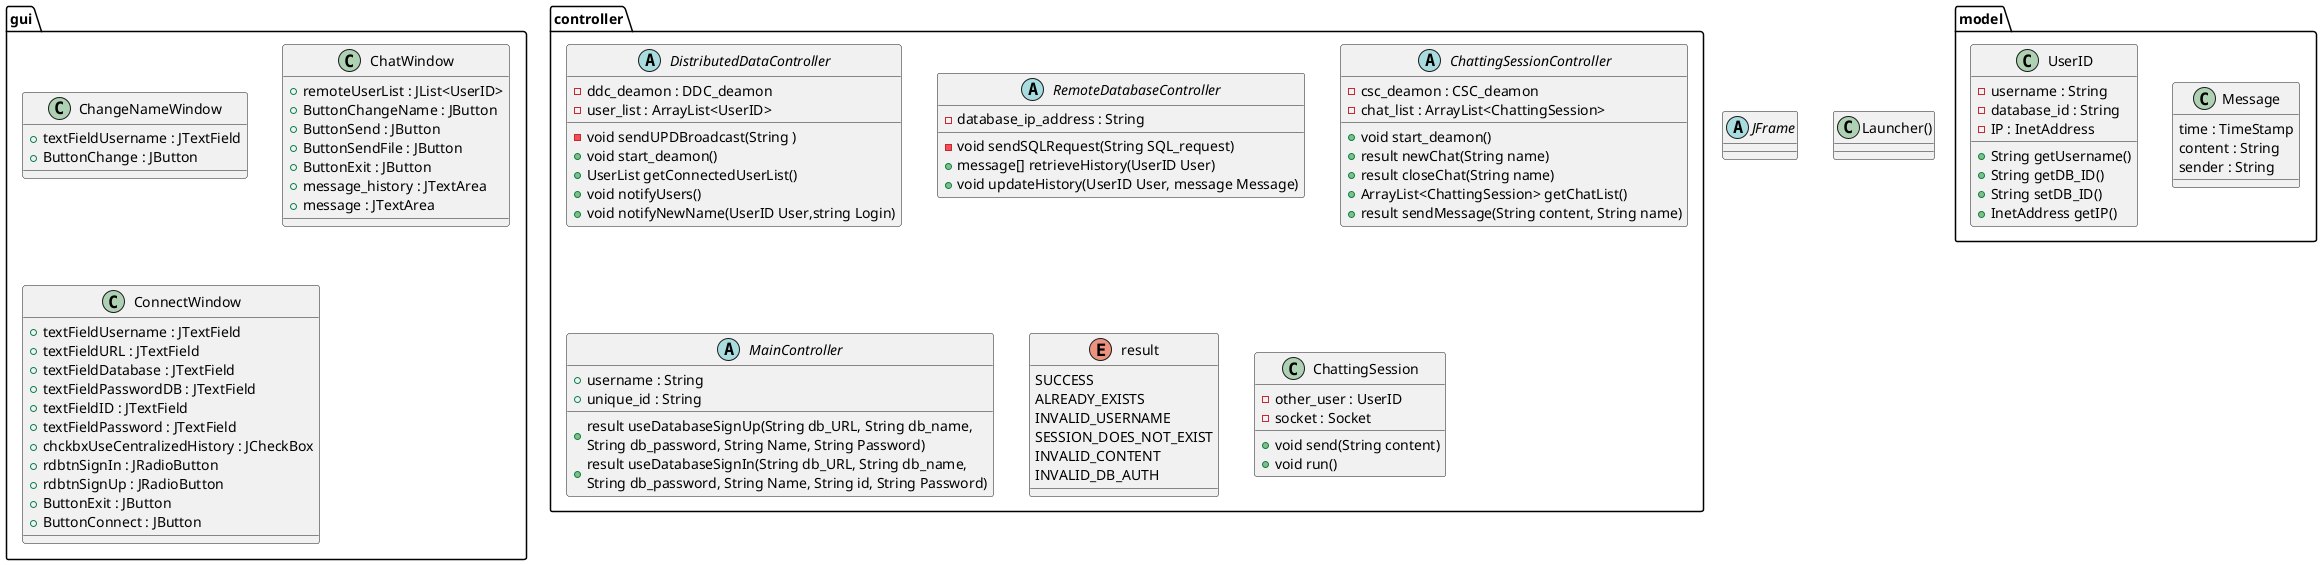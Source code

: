 @startuml class
abstract class JFrame

class gui.ChangeNameWindow{
    + textFieldUsername : JTextField
    + ButtonChange : JButton
}
class gui.ChatWindow{
    + remoteUserList : JList<UserID>
    + ButtonChangeName : JButton
    + ButtonSend : JButton
    + ButtonSendFile : JButton
    + ButtonExit : JButton
    + message_history : JTextArea
    + message : JTextArea
}
class gui.ConnectWindow{

    + textFieldUsername : JTextField
    + textFieldURL : JTextField
    + textFieldDatabase : JTextField
    + textFieldPasswordDB : JTextField
    + textFieldID : JTextField
    + textFieldPassword : JTextField
    + chckbxUseCentralizedHistory : JCheckBox
    + rdbtnSignIn : JRadioButton
    + rdbtnSignUp : JRadioButton
    + ButtonExit : JButton
    + ButtonConnect : JButton
}

abstract class controller.DistributedDataController{
    - ddc_deamon : DDC_deamon
    - user_list : ArrayList<UserID>
    -void sendUPDBroadcast(String )
    +void start_deamon()
    +UserList getConnectedUserList()
    +void notifyUsers()
    +void notifyNewName(UserID User,string Login)
}

abstract class  controller.RemoteDatabaseController{
    - database_ip_address : String 
    -void sendSQLRequest(String SQL_request)
    +message[] retrieveHistory(UserID User)
    +void updateHistory(UserID User, message Message)
}

abstract class controller.ChattingSessionController{
    - csc_deamon : CSC_deamon
    - chat_list : ArrayList<ChattingSession>
    +void start_deamon()
    +result newChat(String name)
    +result closeChat(String name)
    +ArrayList<ChattingSession> getChatList()
    +result sendMessage(String content, String name)
}

abstract class controller.MainController{
    +username : String
    +unique_id : String
    +result useDatabaseSignUp(String db_URL, String db_name, \nString db_password, String Name, String Password)
    +result useDatabaseSignIn(String db_URL, String db_name, \nString db_password, String Name, String id, String Password)
}

enum controller.result {
	SUCCESS
    ALREADY_EXISTS
    INVALID_USERNAME
    SESSION_DOES_NOT_EXIST
    INVALID_CONTENT
    INVALID_DB_AUTH
}

class controller.ChattingSession {
    - other_user : UserID
    - socket : Socket
    + void send(String content)
    + void run()
}

class model.Message{
    time : TimeStamp
    content : String
    sender : String
}

class model.UserID{
    -username : String
    -database_id : String
    -IP : InetAddress
    +String getUsername()
    +String getDB_ID()
    +String setDB_ID()
    +InetAddress getIP()
} 

class Launcher()



@enduml